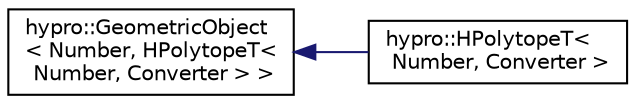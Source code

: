 digraph "Graphical Class Hierarchy"
{
  edge [fontname="Helvetica",fontsize="10",labelfontname="Helvetica",labelfontsize="10"];
  node [fontname="Helvetica",fontsize="10",shape=record];
  rankdir="LR";
  Node0 [label="hypro::GeometricObject\l\< Number, HPolytopeT\<\l Number, Converter \> \>",height=0.2,width=0.4,color="black", fillcolor="white", style="filled",URL="$classhypro_1_1GeometricObject.html"];
  Node0 -> Node1 [dir="back",color="midnightblue",fontsize="10",style="solid",fontname="Helvetica"];
  Node1 [label="hypro::HPolytopeT\<\l Number, Converter \>",height=0.2,width=0.4,color="black", fillcolor="white", style="filled",URL="$classhypro_1_1HPolytopeT.html",tooltip="Class for a H-polytope. "];
}
